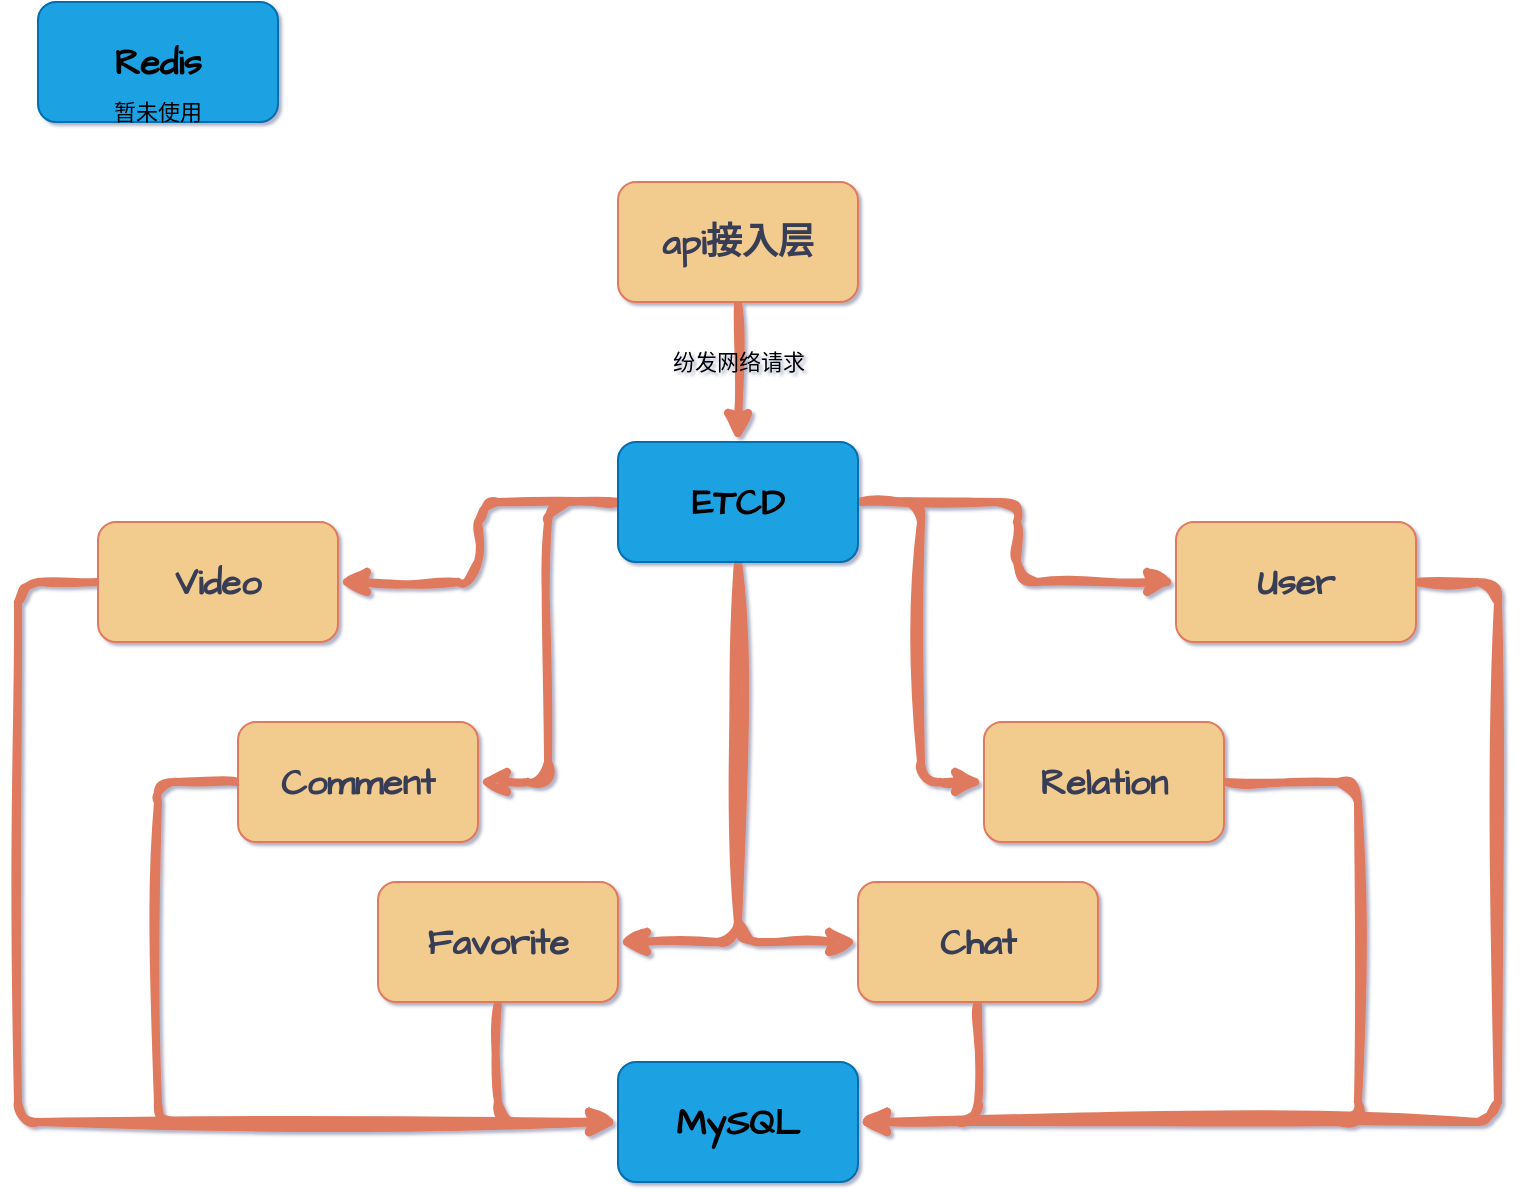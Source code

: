 <mxfile version="20.8.20" type="github">
  <diagram name="第 1 页" id="iUuBpfxyArQYiZWVyGGc">
    <mxGraphModel dx="1212" dy="788" grid="1" gridSize="10" guides="1" tooltips="1" connect="1" arrows="1" fold="1" page="1" pageScale="1" pageWidth="291" pageHeight="413" background="none" math="0" shadow="1">
      <root>
        <mxCell id="0" />
        <mxCell id="1" parent="0" />
        <mxCell id="GBbHNJ3Vud-sKcfJcRHV-21" value="纷发网络请求" style="edgeStyle=orthogonalEdgeStyle;rounded=1;orthogonalLoop=1;jettySize=auto;html=1;strokeColor=#E07A5F;fontFamily=Architects Daughter;fontSource=https%3A%2F%2Ffonts.googleapis.com%2Fcss%3Ffamily%3DArchitects%2BDaughter;fontColor=#000000;fillColor=#F2CC8F;strokeWidth=4;entryX=0.5;entryY=0;entryDx=0;entryDy=0;labelBorderColor=none;labelBackgroundColor=none;sketch=1;curveFitting=1;jiggle=2;" edge="1" parent="1" source="GBbHNJ3Vud-sKcfJcRHV-9" target="GBbHNJ3Vud-sKcfJcRHV-11">
          <mxGeometry x="-0.143" relative="1" as="geometry">
            <mxPoint x="414" y="290" as="targetPoint" />
            <mxPoint as="offset" />
          </mxGeometry>
        </mxCell>
        <mxCell id="GBbHNJ3Vud-sKcfJcRHV-9" value="&lt;h2&gt;&lt;font data-font-src=&quot;https://fonts.googleapis.com/css?family=Architects+Daughter&quot; face=&quot;Architects Daughter&quot;&gt;api接入层&lt;/font&gt;&lt;/h2&gt;" style="rounded=1;whiteSpace=wrap;html=1;strokeColor=#E07A5F;fontFamily=Verdana;fontColor=#393C56;fillColor=#F2CC8F;labelBorderColor=none;" vertex="1" parent="1">
          <mxGeometry x="350" y="180" width="120" height="60" as="geometry" />
        </mxCell>
        <mxCell id="GBbHNJ3Vud-sKcfJcRHV-25" style="edgeStyle=orthogonalEdgeStyle;rounded=1;orthogonalLoop=1;jettySize=auto;html=1;entryX=1;entryY=0.5;entryDx=0;entryDy=0;strokeColor=#E07A5F;strokeWidth=4;fontFamily=Architects Daughter;fontSource=https%3A%2F%2Ffonts.googleapis.com%2Fcss%3Ffamily%3DArchitects%2BDaughter;fontColor=#000000;fillColor=#F2CC8F;labelBorderColor=none;labelBackgroundColor=none;sketch=1;curveFitting=1;jiggle=2;" edge="1" parent="1" source="GBbHNJ3Vud-sKcfJcRHV-11" target="GBbHNJ3Vud-sKcfJcRHV-12">
          <mxGeometry relative="1" as="geometry" />
        </mxCell>
        <mxCell id="GBbHNJ3Vud-sKcfJcRHV-26" style="edgeStyle=orthogonalEdgeStyle;rounded=1;orthogonalLoop=1;jettySize=auto;html=1;entryX=1;entryY=0.5;entryDx=0;entryDy=0;strokeColor=#E07A5F;strokeWidth=4;fontFamily=Architects Daughter;fontSource=https%3A%2F%2Ffonts.googleapis.com%2Fcss%3Ffamily%3DArchitects%2BDaughter;fontColor=#000000;fillColor=#F2CC8F;labelBorderColor=none;labelBackgroundColor=none;sketch=1;curveFitting=1;jiggle=2;" edge="1" parent="1" source="GBbHNJ3Vud-sKcfJcRHV-11" target="GBbHNJ3Vud-sKcfJcRHV-23">
          <mxGeometry relative="1" as="geometry" />
        </mxCell>
        <mxCell id="GBbHNJ3Vud-sKcfJcRHV-27" style="edgeStyle=orthogonalEdgeStyle;rounded=1;orthogonalLoop=1;jettySize=auto;html=1;entryX=1;entryY=0.5;entryDx=0;entryDy=0;strokeColor=#E07A5F;strokeWidth=4;fontFamily=Architects Daughter;fontSource=https%3A%2F%2Ffonts.googleapis.com%2Fcss%3Ffamily%3DArchitects%2BDaughter;fontColor=#000000;fillColor=#F2CC8F;labelBorderColor=none;labelBackgroundColor=none;sketch=1;curveFitting=1;jiggle=2;" edge="1" parent="1" source="GBbHNJ3Vud-sKcfJcRHV-11" target="GBbHNJ3Vud-sKcfJcRHV-24">
          <mxGeometry relative="1" as="geometry" />
        </mxCell>
        <mxCell id="GBbHNJ3Vud-sKcfJcRHV-28" style="edgeStyle=orthogonalEdgeStyle;rounded=1;orthogonalLoop=1;jettySize=auto;html=1;entryX=0;entryY=0.5;entryDx=0;entryDy=0;strokeColor=#E07A5F;strokeWidth=4;fontFamily=Architects Daughter;fontSource=https%3A%2F%2Ffonts.googleapis.com%2Fcss%3Ffamily%3DArchitects%2BDaughter;fontColor=#000000;fillColor=#F2CC8F;labelBorderColor=none;labelBackgroundColor=none;sketch=1;curveFitting=1;jiggle=2;" edge="1" parent="1" source="GBbHNJ3Vud-sKcfJcRHV-11" target="GBbHNJ3Vud-sKcfJcRHV-22">
          <mxGeometry relative="1" as="geometry" />
        </mxCell>
        <mxCell id="GBbHNJ3Vud-sKcfJcRHV-29" style="edgeStyle=orthogonalEdgeStyle;rounded=1;orthogonalLoop=1;jettySize=auto;html=1;strokeColor=#E07A5F;strokeWidth=4;fontFamily=Architects Daughter;fontSource=https%3A%2F%2Ffonts.googleapis.com%2Fcss%3Ffamily%3DArchitects%2BDaughter;fontColor=#000000;fillColor=#F2CC8F;labelBorderColor=none;labelBackgroundColor=none;sketch=1;curveFitting=1;jiggle=2;" edge="1" parent="1" source="GBbHNJ3Vud-sKcfJcRHV-11" target="GBbHNJ3Vud-sKcfJcRHV-13">
          <mxGeometry relative="1" as="geometry" />
        </mxCell>
        <mxCell id="GBbHNJ3Vud-sKcfJcRHV-30" style="edgeStyle=orthogonalEdgeStyle;rounded=1;orthogonalLoop=1;jettySize=auto;html=1;entryX=0;entryY=0.5;entryDx=0;entryDy=0;strokeColor=#E07A5F;strokeWidth=4;fontFamily=Architects Daughter;fontSource=https%3A%2F%2Ffonts.googleapis.com%2Fcss%3Ffamily%3DArchitects%2BDaughter;fontColor=#000000;fillColor=#F2CC8F;labelBorderColor=none;labelBackgroundColor=none;sketch=1;curveFitting=1;jiggle=2;" edge="1" parent="1" source="GBbHNJ3Vud-sKcfJcRHV-11" target="GBbHNJ3Vud-sKcfJcRHV-14">
          <mxGeometry relative="1" as="geometry" />
        </mxCell>
        <mxCell id="GBbHNJ3Vud-sKcfJcRHV-11" value="&lt;h2&gt;&lt;font color=&quot;#000000&quot;&gt;ETCD&lt;/font&gt;&lt;/h2&gt;" style="rounded=1;whiteSpace=wrap;html=1;strokeColor=#006EAF;fontFamily=Architects Daughter;fontSource=https%3A%2F%2Ffonts.googleapis.com%2Fcss%3Ffamily%3DArchitects%2BDaughter;fontColor=#ffffff;fillColor=#1ba1e2;labelBorderColor=none;" vertex="1" parent="1">
          <mxGeometry x="350" y="310" width="120" height="60" as="geometry" />
        </mxCell>
        <mxCell id="GBbHNJ3Vud-sKcfJcRHV-40" style="edgeStyle=orthogonalEdgeStyle;shape=connector;rounded=1;orthogonalLoop=1;jettySize=auto;html=1;labelBackgroundColor=none;labelBorderColor=none;strokeColor=#E07A5F;strokeWidth=4;fontFamily=Architects Daughter;fontSource=https%3A%2F%2Ffonts.googleapis.com%2Fcss%3Ffamily%3DArchitects%2BDaughter;fontSize=11;fontColor=#000000;endArrow=classic;fillColor=#F2CC8F;entryX=0;entryY=0.5;entryDx=0;entryDy=0;sketch=1;curveFitting=1;jiggle=2;" edge="1" parent="1" source="GBbHNJ3Vud-sKcfJcRHV-12" target="GBbHNJ3Vud-sKcfJcRHV-20">
          <mxGeometry relative="1" as="geometry">
            <mxPoint x="50" y="660" as="targetPoint" />
            <Array as="points">
              <mxPoint x="50" y="380" />
              <mxPoint x="50" y="650" />
            </Array>
          </mxGeometry>
        </mxCell>
        <mxCell id="GBbHNJ3Vud-sKcfJcRHV-12" value="&lt;h2&gt;Video&lt;/h2&gt;" style="rounded=1;whiteSpace=wrap;html=1;strokeColor=#E07A5F;fontFamily=Architects Daughter;fontSource=https%3A%2F%2Ffonts.googleapis.com%2Fcss%3Ffamily%3DArchitects%2BDaughter;fontColor=#393C56;fillColor=#F2CC8F;labelBorderColor=none;" vertex="1" parent="1">
          <mxGeometry x="90" y="350" width="120" height="60" as="geometry" />
        </mxCell>
        <mxCell id="GBbHNJ3Vud-sKcfJcRHV-43" style="edgeStyle=orthogonalEdgeStyle;shape=connector;rounded=1;orthogonalLoop=1;jettySize=auto;html=1;labelBackgroundColor=none;labelBorderColor=none;strokeColor=#E07A5F;strokeWidth=4;fontFamily=Architects Daughter;fontSource=https%3A%2F%2Ffonts.googleapis.com%2Fcss%3Ffamily%3DArchitects%2BDaughter;fontSize=11;fontColor=#000000;endArrow=classic;fillColor=#F2CC8F;entryX=1;entryY=0.5;entryDx=0;entryDy=0;sketch=1;curveFitting=1;jiggle=2;" edge="1" parent="1" source="GBbHNJ3Vud-sKcfJcRHV-13" target="GBbHNJ3Vud-sKcfJcRHV-20">
          <mxGeometry relative="1" as="geometry">
            <mxPoint x="800" y="650" as="targetPoint" />
            <Array as="points">
              <mxPoint x="790" y="380" />
              <mxPoint x="790" y="650" />
            </Array>
          </mxGeometry>
        </mxCell>
        <mxCell id="GBbHNJ3Vud-sKcfJcRHV-13" value="&lt;h2&gt;User&lt;/h2&gt;" style="rounded=1;whiteSpace=wrap;html=1;strokeColor=#E07A5F;fontFamily=Architects Daughter;fontSource=https%3A%2F%2Ffonts.googleapis.com%2Fcss%3Ffamily%3DArchitects%2BDaughter;fontColor=#393C56;fillColor=#F2CC8F;labelBorderColor=none;" vertex="1" parent="1">
          <mxGeometry x="629" y="350" width="120" height="60" as="geometry" />
        </mxCell>
        <mxCell id="GBbHNJ3Vud-sKcfJcRHV-42" style="edgeStyle=orthogonalEdgeStyle;shape=connector;rounded=1;orthogonalLoop=1;jettySize=auto;html=1;labelBackgroundColor=none;labelBorderColor=none;strokeColor=#E07A5F;strokeWidth=4;fontFamily=Architects Daughter;fontSource=https%3A%2F%2Ffonts.googleapis.com%2Fcss%3Ffamily%3DArchitects%2BDaughter;fontSize=11;fontColor=#000000;endArrow=classic;fillColor=#F2CC8F;entryX=1;entryY=0.5;entryDx=0;entryDy=0;sketch=1;curveFitting=1;jiggle=2;" edge="1" parent="1" source="GBbHNJ3Vud-sKcfJcRHV-14" target="GBbHNJ3Vud-sKcfJcRHV-20">
          <mxGeometry relative="1" as="geometry">
            <mxPoint x="730" y="650" as="targetPoint" />
            <Array as="points">
              <mxPoint x="720" y="480" />
              <mxPoint x="720" y="650" />
            </Array>
          </mxGeometry>
        </mxCell>
        <mxCell id="GBbHNJ3Vud-sKcfJcRHV-14" value="&lt;h2&gt;Relation&lt;/h2&gt;" style="rounded=1;whiteSpace=wrap;html=1;strokeColor=#E07A5F;fontFamily=Architects Daughter;fontSource=https%3A%2F%2Ffonts.googleapis.com%2Fcss%3Ffamily%3DArchitects%2BDaughter;fontColor=#393C56;fillColor=#F2CC8F;labelBorderColor=none;" vertex="1" parent="1">
          <mxGeometry x="533" y="450" width="120" height="60" as="geometry" />
        </mxCell>
        <mxCell id="GBbHNJ3Vud-sKcfJcRHV-20" value="&lt;h2&gt;&lt;font color=&quot;#000000&quot;&gt;MySQL&lt;/font&gt;&lt;/h2&gt;" style="rounded=1;whiteSpace=wrap;html=1;strokeColor=#006EAF;fontFamily=Architects Daughter;fontSource=https%3A%2F%2Ffonts.googleapis.com%2Fcss%3Ffamily%3DArchitects%2BDaughter;fontColor=#ffffff;fillColor=#1ba1e2;labelBorderColor=none;" vertex="1" parent="1">
          <mxGeometry x="350" y="620" width="120" height="60" as="geometry" />
        </mxCell>
        <mxCell id="GBbHNJ3Vud-sKcfJcRHV-41" style="edgeStyle=orthogonalEdgeStyle;shape=connector;rounded=1;orthogonalLoop=1;jettySize=auto;html=1;entryX=1;entryY=0.5;entryDx=0;entryDy=0;labelBackgroundColor=none;labelBorderColor=none;strokeColor=#E07A5F;strokeWidth=4;fontFamily=Architects Daughter;fontSource=https%3A%2F%2Ffonts.googleapis.com%2Fcss%3Ffamily%3DArchitects%2BDaughter;fontSize=11;fontColor=#000000;endArrow=classic;fillColor=#F2CC8F;sketch=1;curveFitting=1;jiggle=2;" edge="1" parent="1" source="GBbHNJ3Vud-sKcfJcRHV-22" target="GBbHNJ3Vud-sKcfJcRHV-20">
          <mxGeometry relative="1" as="geometry" />
        </mxCell>
        <mxCell id="GBbHNJ3Vud-sKcfJcRHV-22" value="&lt;h2&gt;Chat&lt;/h2&gt;" style="rounded=1;whiteSpace=wrap;html=1;strokeColor=#E07A5F;fontFamily=Architects Daughter;fontSource=https%3A%2F%2Ffonts.googleapis.com%2Fcss%3Ffamily%3DArchitects%2BDaughter;fontColor=#393C56;fillColor=#F2CC8F;labelBorderColor=none;" vertex="1" parent="1">
          <mxGeometry x="470" y="530" width="120" height="60" as="geometry" />
        </mxCell>
        <mxCell id="GBbHNJ3Vud-sKcfJcRHV-38" style="edgeStyle=orthogonalEdgeStyle;shape=connector;rounded=1;orthogonalLoop=1;jettySize=auto;html=1;labelBackgroundColor=none;labelBorderColor=none;strokeColor=#E07A5F;strokeWidth=4;fontFamily=Architects Daughter;fontSource=https%3A%2F%2Ffonts.googleapis.com%2Fcss%3Ffamily%3DArchitects%2BDaughter;fontSize=11;fontColor=#000000;endArrow=classic;fillColor=#F2CC8F;entryX=0;entryY=0.5;entryDx=0;entryDy=0;sketch=1;curveFitting=1;jiggle=2;" edge="1" parent="1" source="GBbHNJ3Vud-sKcfJcRHV-23" target="GBbHNJ3Vud-sKcfJcRHV-20">
          <mxGeometry relative="1" as="geometry">
            <mxPoint x="120" y="660" as="targetPoint" />
            <Array as="points">
              <mxPoint x="120" y="480" />
              <mxPoint x="120" y="650" />
            </Array>
          </mxGeometry>
        </mxCell>
        <mxCell id="GBbHNJ3Vud-sKcfJcRHV-23" value="&lt;h2&gt;Comment&lt;/h2&gt;" style="rounded=1;whiteSpace=wrap;html=1;strokeColor=#E07A5F;fontFamily=Architects Daughter;fontSource=https%3A%2F%2Ffonts.googleapis.com%2Fcss%3Ffamily%3DArchitects%2BDaughter;fontColor=#393C56;fillColor=#F2CC8F;labelBorderColor=none;" vertex="1" parent="1">
          <mxGeometry x="160" y="450" width="120" height="60" as="geometry" />
        </mxCell>
        <mxCell id="GBbHNJ3Vud-sKcfJcRHV-37" style="edgeStyle=orthogonalEdgeStyle;shape=connector;rounded=1;orthogonalLoop=1;jettySize=auto;html=1;entryX=0;entryY=0.5;entryDx=0;entryDy=0;labelBackgroundColor=none;labelBorderColor=none;strokeColor=#E07A5F;strokeWidth=4;fontFamily=Architects Daughter;fontSource=https%3A%2F%2Ffonts.googleapis.com%2Fcss%3Ffamily%3DArchitects%2BDaughter;fontSize=11;fontColor=#000000;endArrow=classic;fillColor=#F2CC8F;sketch=1;curveFitting=1;jiggle=2;" edge="1" parent="1" source="GBbHNJ3Vud-sKcfJcRHV-24" target="GBbHNJ3Vud-sKcfJcRHV-20">
          <mxGeometry relative="1" as="geometry" />
        </mxCell>
        <mxCell id="GBbHNJ3Vud-sKcfJcRHV-24" value="&lt;h2&gt;Favorite&lt;/h2&gt;" style="rounded=1;whiteSpace=wrap;html=1;strokeColor=#E07A5F;fontFamily=Architects Daughter;fontSource=https%3A%2F%2Ffonts.googleapis.com%2Fcss%3Ffamily%3DArchitects%2BDaughter;fontColor=#393C56;fillColor=#F2CC8F;labelBorderColor=none;" vertex="1" parent="1">
          <mxGeometry x="230" y="530" width="120" height="60" as="geometry" />
        </mxCell>
        <mxCell id="GBbHNJ3Vud-sKcfJcRHV-44" value="&lt;h2&gt;&lt;font color=&quot;#000000&quot;&gt;Redis&lt;/font&gt;&lt;/h2&gt;" style="rounded=1;whiteSpace=wrap;html=1;strokeColor=#006EAF;fontFamily=Architects Daughter;fontSource=https%3A%2F%2Ffonts.googleapis.com%2Fcss%3Ffamily%3DArchitects%2BDaughter;fontColor=#ffffff;fillColor=#1ba1e2;labelBorderColor=none;" vertex="1" parent="1">
          <mxGeometry x="60" y="90" width="120" height="60" as="geometry" />
        </mxCell>
        <mxCell id="GBbHNJ3Vud-sKcfJcRHV-48" value="暂未使用" style="text;html=1;strokeColor=none;fillColor=none;align=center;verticalAlign=middle;whiteSpace=wrap;rounded=0;fontSize=11;fontFamily=Architects Daughter;fontColor=#000000;" vertex="1" parent="1">
          <mxGeometry x="90" y="130" width="60" height="30" as="geometry" />
        </mxCell>
      </root>
    </mxGraphModel>
  </diagram>
</mxfile>
